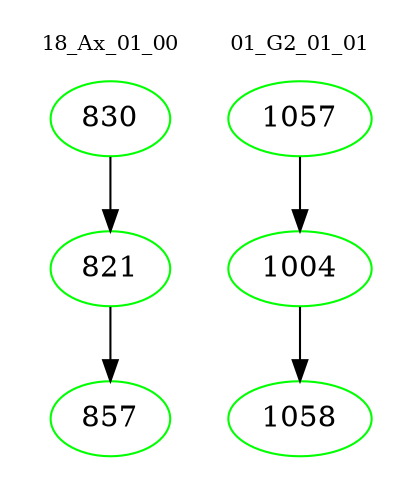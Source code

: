 digraph{
subgraph cluster_0 {
color = white
label = "18_Ax_01_00";
fontsize=10;
T0_830 [label="830", color="green"]
T0_830 -> T0_821 [color="black"]
T0_821 [label="821", color="green"]
T0_821 -> T0_857 [color="black"]
T0_857 [label="857", color="green"]
}
subgraph cluster_1 {
color = white
label = "01_G2_01_01";
fontsize=10;
T1_1057 [label="1057", color="green"]
T1_1057 -> T1_1004 [color="black"]
T1_1004 [label="1004", color="green"]
T1_1004 -> T1_1058 [color="black"]
T1_1058 [label="1058", color="green"]
}
}
